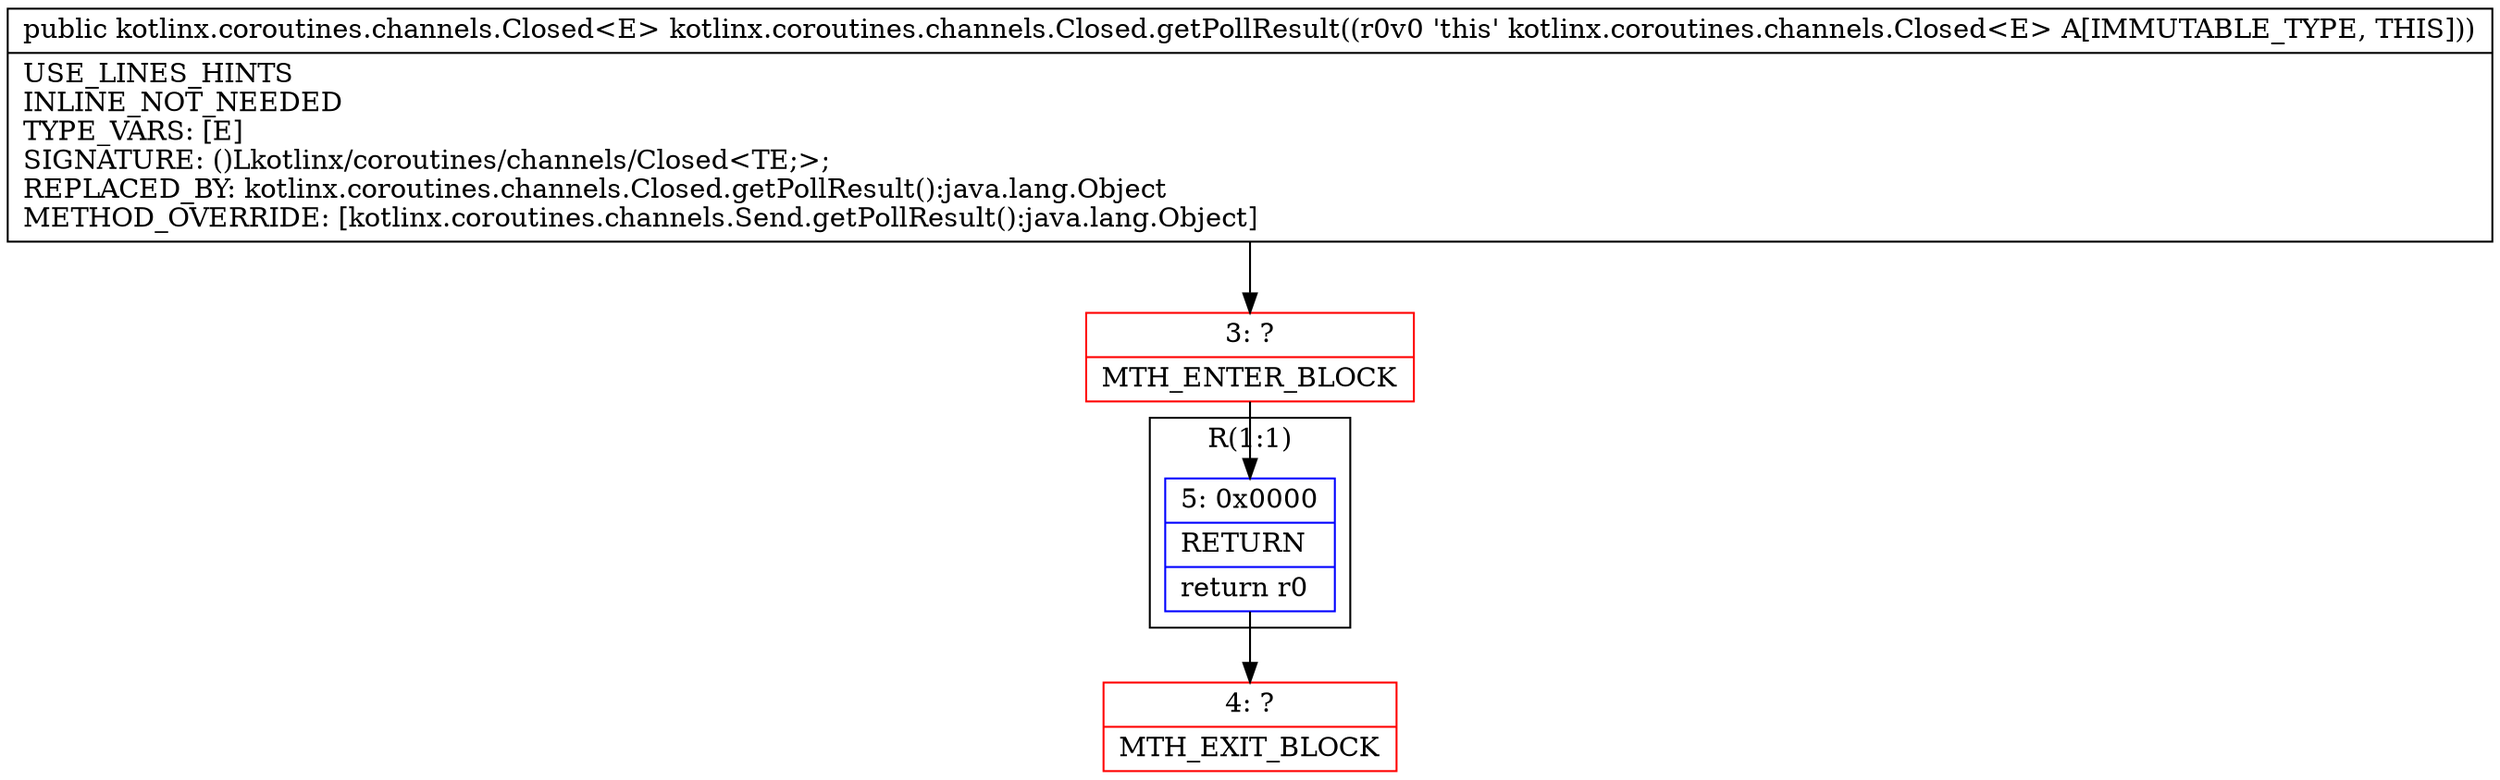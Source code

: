 digraph "CFG forkotlinx.coroutines.channels.Closed.getPollResult()Lkotlinx\/coroutines\/channels\/Closed;" {
subgraph cluster_Region_913951077 {
label = "R(1:1)";
node [shape=record,color=blue];
Node_5 [shape=record,label="{5\:\ 0x0000|RETURN\l|return r0\l}"];
}
Node_3 [shape=record,color=red,label="{3\:\ ?|MTH_ENTER_BLOCK\l}"];
Node_4 [shape=record,color=red,label="{4\:\ ?|MTH_EXIT_BLOCK\l}"];
MethodNode[shape=record,label="{public kotlinx.coroutines.channels.Closed\<E\> kotlinx.coroutines.channels.Closed.getPollResult((r0v0 'this' kotlinx.coroutines.channels.Closed\<E\> A[IMMUTABLE_TYPE, THIS]))  | USE_LINES_HINTS\lINLINE_NOT_NEEDED\lTYPE_VARS: [E]\lSIGNATURE: ()Lkotlinx\/coroutines\/channels\/Closed\<TE;\>;\lREPLACED_BY: kotlinx.coroutines.channels.Closed.getPollResult():java.lang.Object\lMETHOD_OVERRIDE: [kotlinx.coroutines.channels.Send.getPollResult():java.lang.Object]\l}"];
MethodNode -> Node_3;Node_5 -> Node_4;
Node_3 -> Node_5;
}

